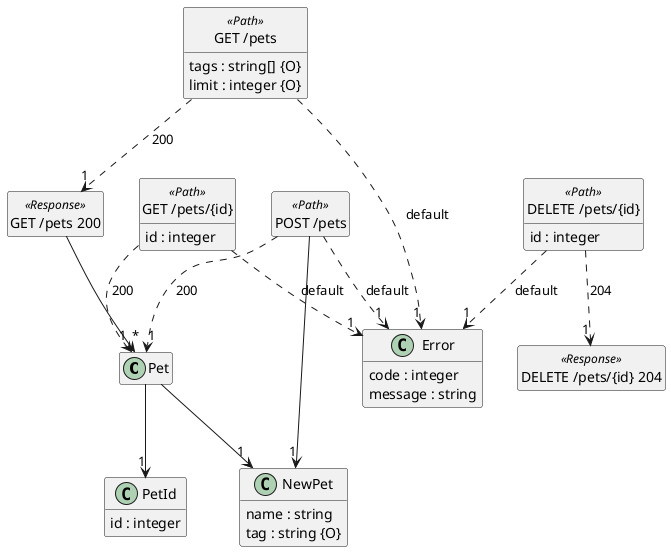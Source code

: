 @startuml
hide <<Path>> circle
hide <<Response>> circle
hide <<Parameter>> circle
hide empty methods
hide empty fields
set namespaceSeparator none

class "Pet" {
}

class "PetId" {
  {field} id : integer
}

class "NewPet" {
  {field} name : string
  {field} tag : string {O}
}

class "Error" {
  {field} code : integer
  {field} message : string
}

class "GET /pets" <<Path>> {
  {field} tags : string[] {O}
  {field} limit : integer {O}
}

class "GET /pets 200" <<Response>> {
}

class "POST /pets" <<Path>> {
}

class "GET /pets/{id}" <<Path>> {
  {field} id : integer
}

class "DELETE /pets/{id}" <<Path>> {
  {field} id : integer
}

class "DELETE /pets/{id} 204" <<Response>> {
}

"Pet" --> "1" "NewPet"

"Pet" --> "1" "PetId"

"GET /pets 200" --> "*" "Pet"

"GET /pets" ..> "1" "GET /pets 200"  :  "200"

"GET /pets" ..> "1" "Error"  :  "default"

"POST /pets" ..> "1" "Pet"  :  "200"

"POST /pets" ..> "1" "Error"  :  "default"

"POST /pets" --> "1" "NewPet"

"GET /pets/{id}" ..> "1" "Pet"  :  "200"

"GET /pets/{id}" ..> "1" "Error"  :  "default"

"DELETE /pets/{id}" ..> "1" "DELETE /pets/{id} 204"  :  "204"

"DELETE /pets/{id}" ..> "1" "Error"  :  "default"

@enduml